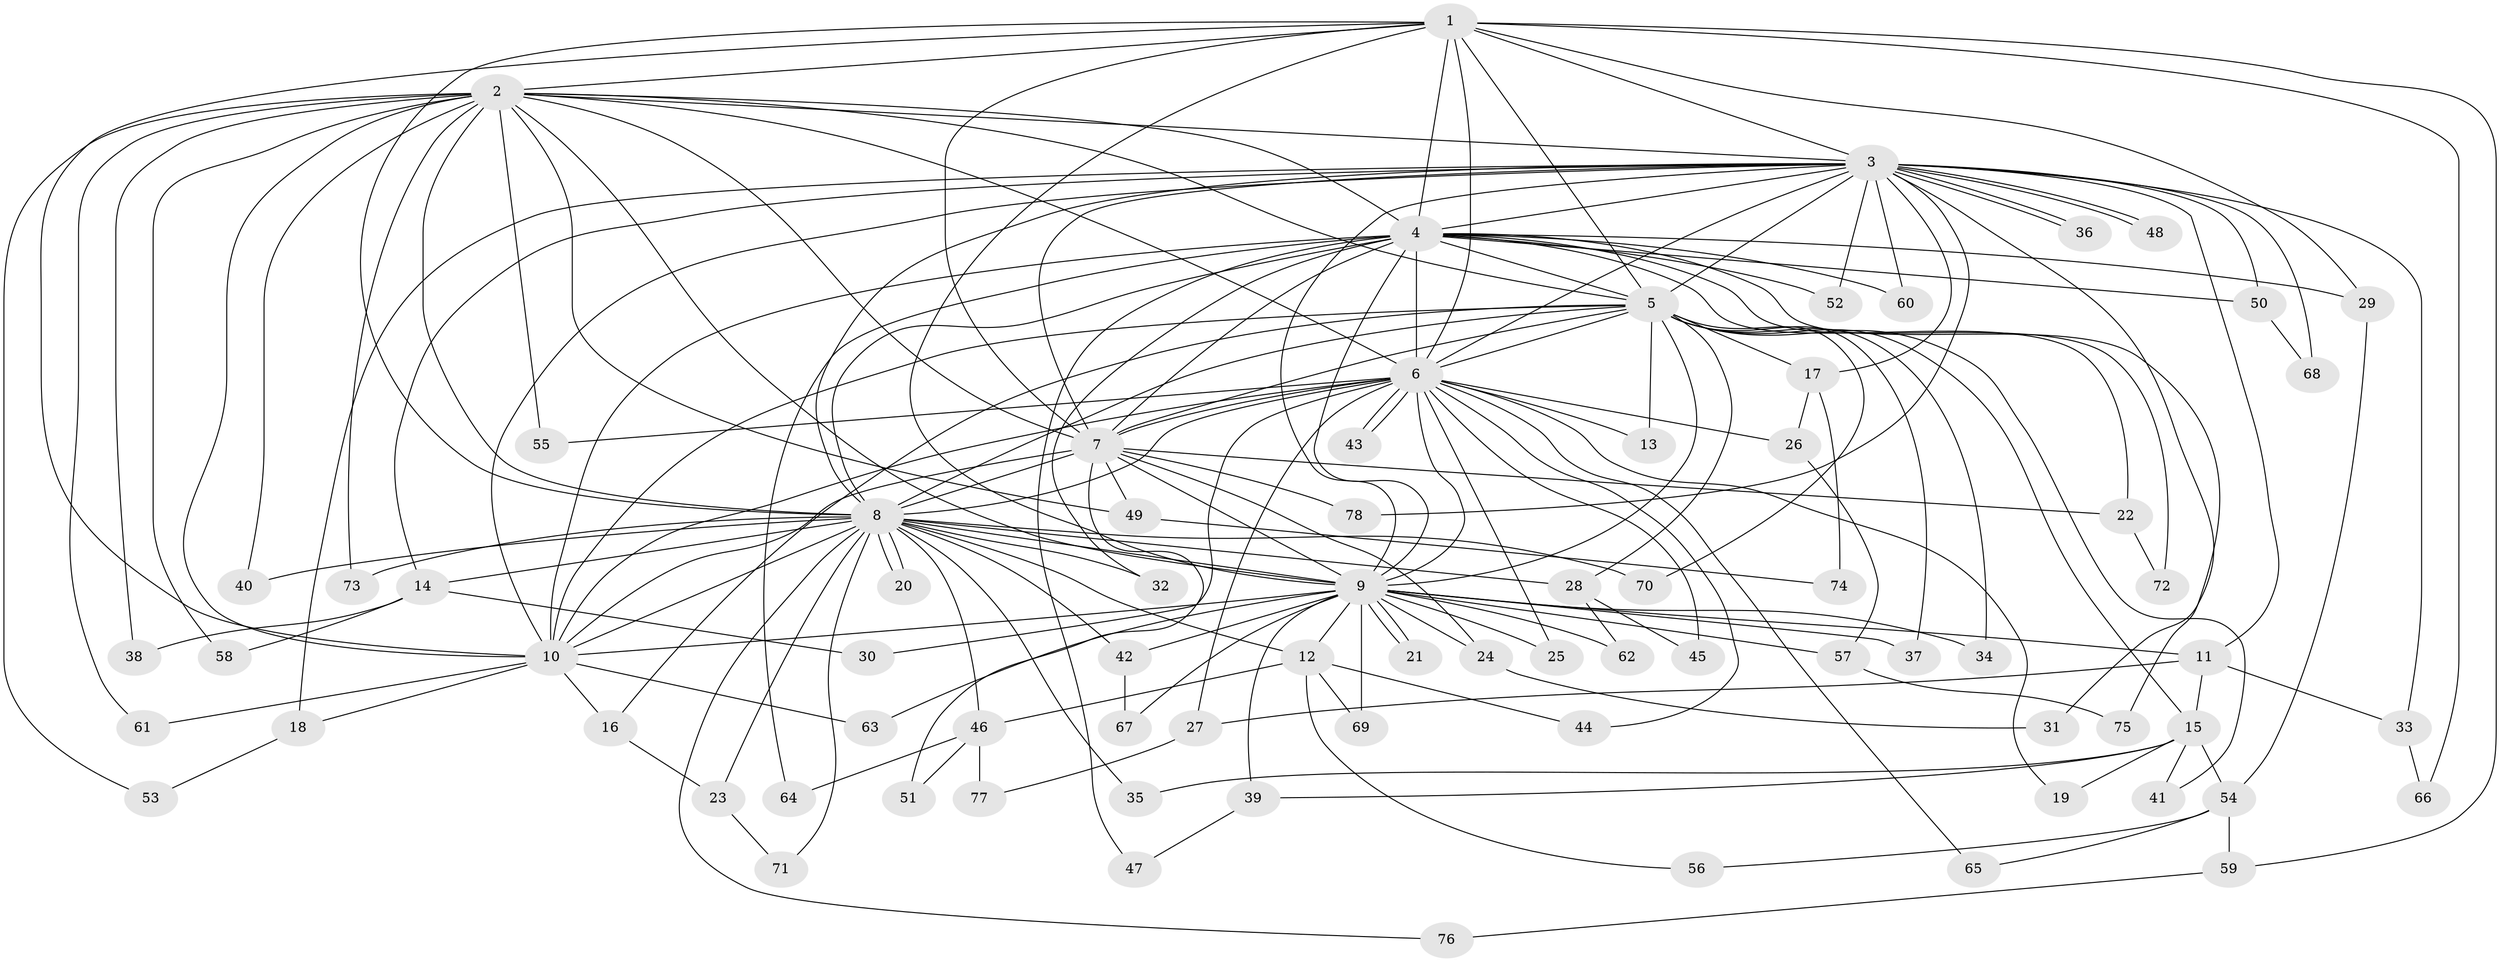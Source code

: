 // coarse degree distribution, {17: 0.021739130434782608, 29: 0.021739130434782608, 9: 0.021739130434782608, 1: 0.30434782608695654, 2: 0.391304347826087, 3: 0.10869565217391304, 4: 0.043478260869565216, 5: 0.06521739130434782, 13: 0.021739130434782608}
// Generated by graph-tools (version 1.1) at 2025/47/03/04/25 21:47:08]
// undirected, 78 vertices, 181 edges
graph export_dot {
graph [start="1"]
  node [color=gray90,style=filled];
  1;
  2;
  3;
  4;
  5;
  6;
  7;
  8;
  9;
  10;
  11;
  12;
  13;
  14;
  15;
  16;
  17;
  18;
  19;
  20;
  21;
  22;
  23;
  24;
  25;
  26;
  27;
  28;
  29;
  30;
  31;
  32;
  33;
  34;
  35;
  36;
  37;
  38;
  39;
  40;
  41;
  42;
  43;
  44;
  45;
  46;
  47;
  48;
  49;
  50;
  51;
  52;
  53;
  54;
  55;
  56;
  57;
  58;
  59;
  60;
  61;
  62;
  63;
  64;
  65;
  66;
  67;
  68;
  69;
  70;
  71;
  72;
  73;
  74;
  75;
  76;
  77;
  78;
  1 -- 2;
  1 -- 3;
  1 -- 4;
  1 -- 5;
  1 -- 6;
  1 -- 7;
  1 -- 8;
  1 -- 9;
  1 -- 10;
  1 -- 29;
  1 -- 59;
  1 -- 66;
  2 -- 3;
  2 -- 4;
  2 -- 5;
  2 -- 6;
  2 -- 7;
  2 -- 8;
  2 -- 9;
  2 -- 10;
  2 -- 38;
  2 -- 40;
  2 -- 49;
  2 -- 53;
  2 -- 55;
  2 -- 58;
  2 -- 61;
  2 -- 73;
  3 -- 4;
  3 -- 5;
  3 -- 6;
  3 -- 7;
  3 -- 8;
  3 -- 9;
  3 -- 10;
  3 -- 11;
  3 -- 14;
  3 -- 17;
  3 -- 18;
  3 -- 31;
  3 -- 33;
  3 -- 36;
  3 -- 36;
  3 -- 48;
  3 -- 48;
  3 -- 50;
  3 -- 52;
  3 -- 60;
  3 -- 68;
  3 -- 78;
  4 -- 5;
  4 -- 6;
  4 -- 7;
  4 -- 8;
  4 -- 9;
  4 -- 10;
  4 -- 22;
  4 -- 29;
  4 -- 32;
  4 -- 47;
  4 -- 50;
  4 -- 52;
  4 -- 60;
  4 -- 64;
  4 -- 72;
  4 -- 75;
  5 -- 6;
  5 -- 7;
  5 -- 8;
  5 -- 9;
  5 -- 10;
  5 -- 13;
  5 -- 15;
  5 -- 16;
  5 -- 17;
  5 -- 28;
  5 -- 34;
  5 -- 37;
  5 -- 41;
  5 -- 70;
  6 -- 7;
  6 -- 8;
  6 -- 9;
  6 -- 10;
  6 -- 13;
  6 -- 19;
  6 -- 25;
  6 -- 26;
  6 -- 27;
  6 -- 30;
  6 -- 43;
  6 -- 43;
  6 -- 44;
  6 -- 45;
  6 -- 55;
  6 -- 65;
  7 -- 8;
  7 -- 9;
  7 -- 10;
  7 -- 22;
  7 -- 24;
  7 -- 49;
  7 -- 51;
  7 -- 78;
  8 -- 9;
  8 -- 10;
  8 -- 12;
  8 -- 14;
  8 -- 20;
  8 -- 20;
  8 -- 23;
  8 -- 28;
  8 -- 32;
  8 -- 35;
  8 -- 40;
  8 -- 42;
  8 -- 46;
  8 -- 70;
  8 -- 71;
  8 -- 73;
  8 -- 76;
  9 -- 10;
  9 -- 11;
  9 -- 12;
  9 -- 21;
  9 -- 21;
  9 -- 24;
  9 -- 25;
  9 -- 34;
  9 -- 37;
  9 -- 39;
  9 -- 42;
  9 -- 57;
  9 -- 62;
  9 -- 63;
  9 -- 67;
  9 -- 69;
  10 -- 16;
  10 -- 18;
  10 -- 61;
  10 -- 63;
  11 -- 15;
  11 -- 27;
  11 -- 33;
  12 -- 44;
  12 -- 46;
  12 -- 56;
  12 -- 69;
  14 -- 30;
  14 -- 38;
  14 -- 58;
  15 -- 19;
  15 -- 35;
  15 -- 39;
  15 -- 41;
  15 -- 54;
  16 -- 23;
  17 -- 26;
  17 -- 74;
  18 -- 53;
  22 -- 72;
  23 -- 71;
  24 -- 31;
  26 -- 57;
  27 -- 77;
  28 -- 45;
  28 -- 62;
  29 -- 54;
  33 -- 66;
  39 -- 47;
  42 -- 67;
  46 -- 51;
  46 -- 64;
  46 -- 77;
  49 -- 74;
  50 -- 68;
  54 -- 56;
  54 -- 59;
  54 -- 65;
  57 -- 75;
  59 -- 76;
}
